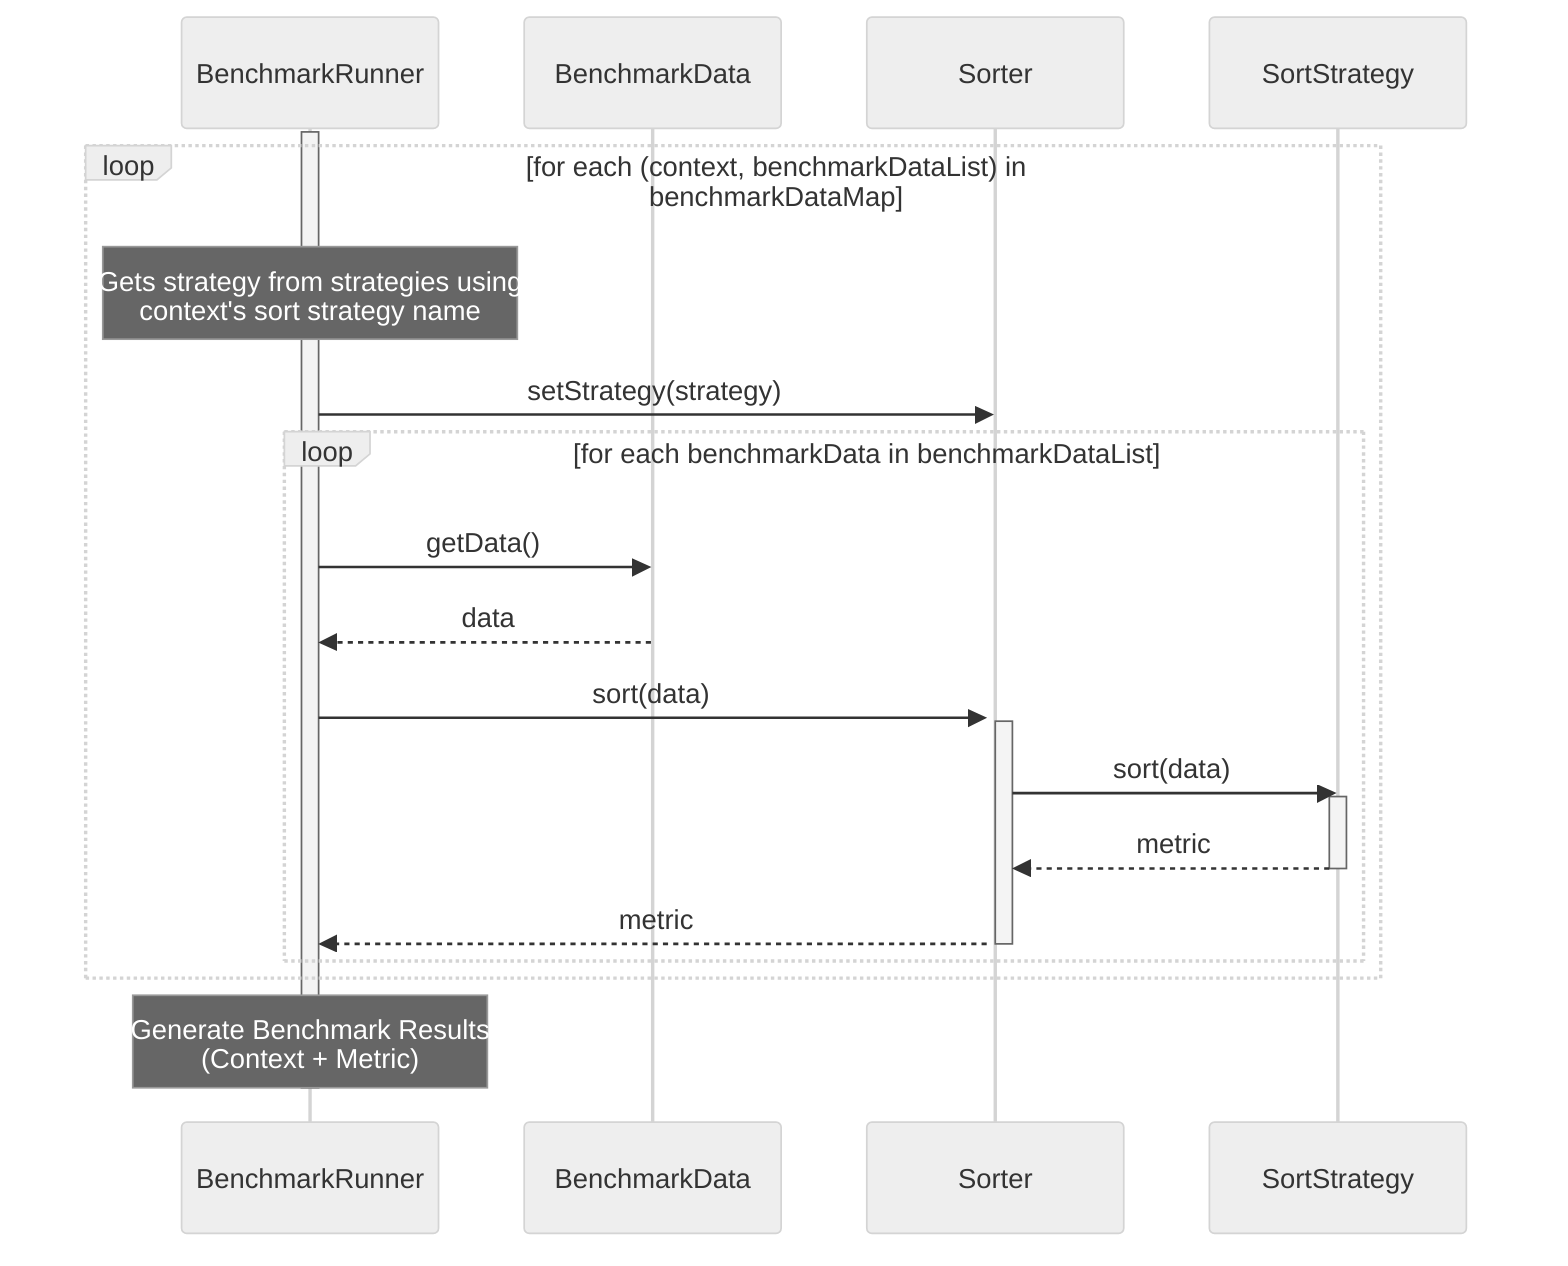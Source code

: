 %%{init: {'theme':'neutral'}}%%
sequenceDiagram
    participant BenchmarkRunner
    activate BenchmarkRunner
    participant BenchmarkData
    participant Sorter
    participant SortStrategy

    loop for each (context, benchmarkDataList) in benchmarkDataMap
        note over BenchmarkRunner: Gets strategy from strategies using<br/>context's sort strategy name
        BenchmarkRunner->>Sorter: setStrategy(strategy)
        activate Sorter

        loop for each benchmarkData in benchmarkDataList
            BenchmarkRunner->>BenchmarkData: getData()
            BenchmarkData-->>BenchmarkRunner: data
            BenchmarkRunner->>Sorter: sort(data)
            activate Sorter
            Sorter->>SortStrategy: sort(data)
            activate SortStrategy
            SortStrategy-->>Sorter: metric
            deactivate SortStrategy
            Sorter-->>BenchmarkRunner: metric
            deactivate Sorter
        end
    end

    note over BenchmarkRunner: Generate Benchmark Results<br/>(Context + Metric)
    deactivate BenchmarkRunner